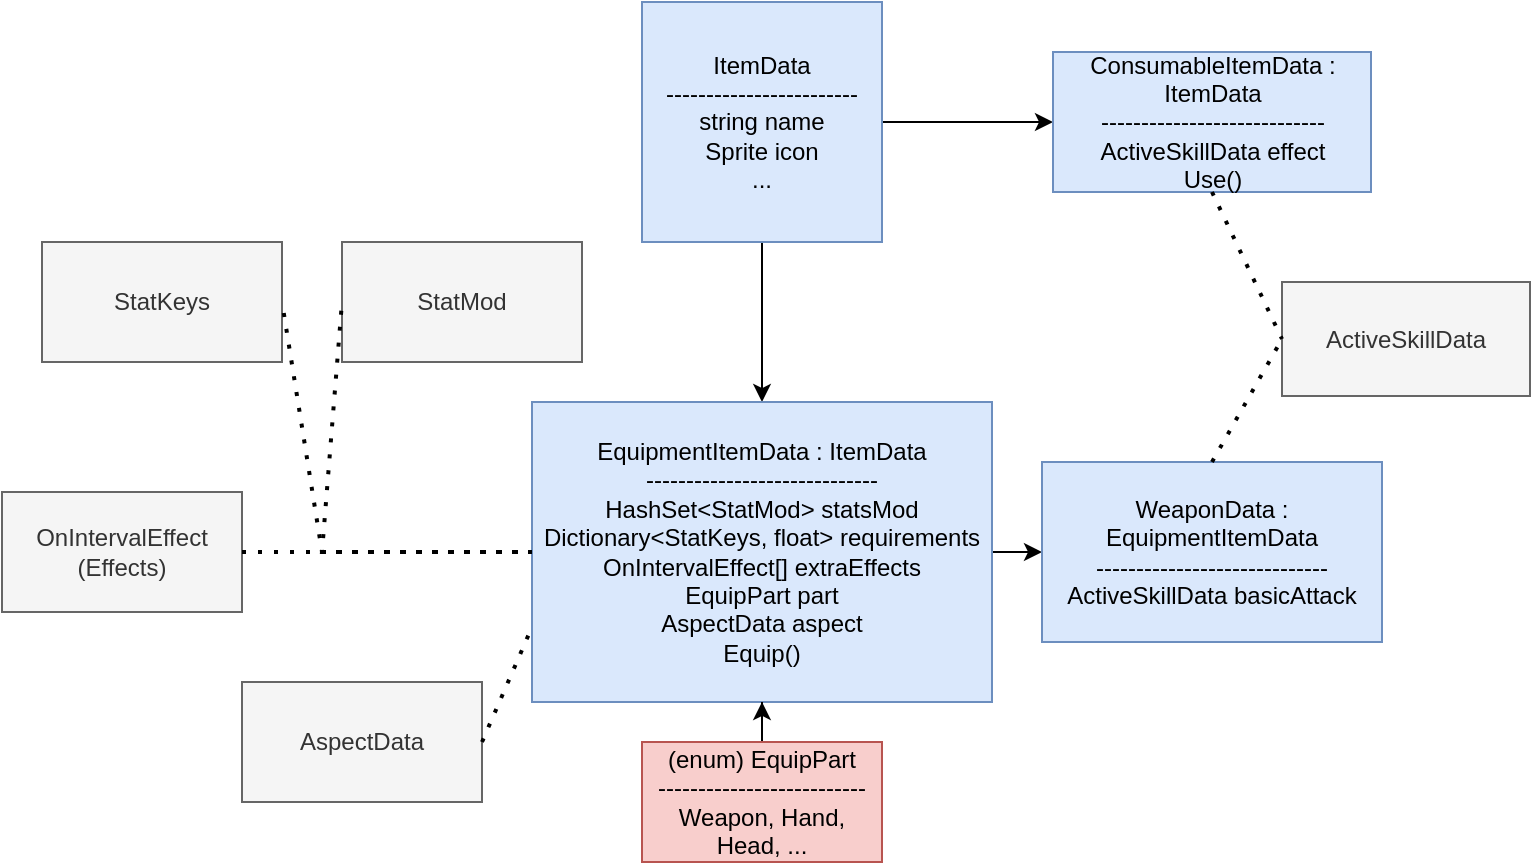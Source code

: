 <mxfile version="26.0.5" pages="8">
  <diagram name="Inventory.Items" id="zJ56cZsjlUKfXEC5Kj2j">
    <mxGraphModel dx="1426" dy="747" grid="1" gridSize="10" guides="1" tooltips="1" connect="1" arrows="1" fold="1" page="1" pageScale="1" pageWidth="827" pageHeight="1169" math="0" shadow="0">
      <root>
        <mxCell id="0" />
        <mxCell id="1" parent="0" />
        <mxCell id="q5YqK84tuoeqvmgV2co4-4" style="edgeStyle=orthogonalEdgeStyle;rounded=0;orthogonalLoop=1;jettySize=auto;html=1;entryX=0.5;entryY=0;entryDx=0;entryDy=0;" parent="1" source="B-cx07S0kDvq5DFkw6KN-1" target="kQtvoWM7zfefFjXOnArL-1" edge="1">
          <mxGeometry relative="1" as="geometry" />
        </mxCell>
        <mxCell id="q5YqK84tuoeqvmgV2co4-8" style="edgeStyle=orthogonalEdgeStyle;rounded=0;orthogonalLoop=1;jettySize=auto;html=1;entryX=0;entryY=0.5;entryDx=0;entryDy=0;" parent="1" source="B-cx07S0kDvq5DFkw6KN-1" target="q5YqK84tuoeqvmgV2co4-5" edge="1">
          <mxGeometry relative="1" as="geometry" />
        </mxCell>
        <mxCell id="B-cx07S0kDvq5DFkw6KN-1" value="ItemData&lt;div&gt;------------------------&lt;/div&gt;&lt;div&gt;string name&lt;/div&gt;&lt;div&gt;Sprite icon&lt;/div&gt;&lt;div&gt;...&lt;/div&gt;" style="whiteSpace=wrap;html=1;aspect=fixed;fillColor=#dae8fc;strokeColor=#6c8ebf;" parent="1" vertex="1">
          <mxGeometry x="360" y="150" width="120" height="120" as="geometry" />
        </mxCell>
        <mxCell id="B-cx07S0kDvq5DFkw6KN-7" value="ActiveSkillData" style="rounded=0;whiteSpace=wrap;html=1;fillColor=#f5f5f5;strokeColor=#666666;fontColor=#333333;" parent="1" vertex="1">
          <mxGeometry x="680" y="290" width="124" height="57" as="geometry" />
        </mxCell>
        <mxCell id="yd0dgCso6gJ8eS-wFUj3-34" style="edgeStyle=orthogonalEdgeStyle;rounded=0;orthogonalLoop=1;jettySize=auto;html=1;exitX=0.5;exitY=1;exitDx=0;exitDy=0;" parent="1" source="B-cx07S0kDvq5DFkw6KN-1" target="B-cx07S0kDvq5DFkw6KN-1" edge="1">
          <mxGeometry relative="1" as="geometry" />
        </mxCell>
        <mxCell id="q5YqK84tuoeqvmgV2co4-3" style="edgeStyle=orthogonalEdgeStyle;rounded=0;orthogonalLoop=1;jettySize=auto;html=1;entryX=0;entryY=0.5;entryDx=0;entryDy=0;" parent="1" source="kQtvoWM7zfefFjXOnArL-1" target="kQtvoWM7zfefFjXOnArL-2" edge="1">
          <mxGeometry relative="1" as="geometry" />
        </mxCell>
        <mxCell id="kQtvoWM7zfefFjXOnArL-1" value="EquipmentItemData : ItemData&lt;div&gt;-----------------------------&lt;/div&gt;&lt;div&gt;HashSet&amp;lt;StatMod&amp;gt; statsMod&lt;/div&gt;&lt;div&gt;Dictionary&amp;lt;StatKeys, float&amp;gt; requirements&lt;/div&gt;&lt;div&gt;OnIntervalEffect[] extraEffects&lt;/div&gt;&lt;div&gt;EquipPart part&lt;/div&gt;&lt;div&gt;AspectData aspect&lt;/div&gt;&lt;div&gt;Equip()&lt;/div&gt;" style="rounded=0;whiteSpace=wrap;html=1;fillColor=#dae8fc;strokeColor=#6c8ebf;" parent="1" vertex="1">
          <mxGeometry x="305" y="350" width="230" height="150" as="geometry" />
        </mxCell>
        <mxCell id="kQtvoWM7zfefFjXOnArL-2" value="WeaponData : EquipmentItemData&lt;div&gt;-----------------------------&lt;/div&gt;&lt;div&gt;ActiveSkillData basicAttack&lt;/div&gt;" style="rounded=0;whiteSpace=wrap;html=1;fillColor=#dae8fc;strokeColor=#6c8ebf;" parent="1" vertex="1">
          <mxGeometry x="560" y="380" width="170" height="90" as="geometry" />
        </mxCell>
        <mxCell id="q5YqK84tuoeqvmgV2co4-2" style="edgeStyle=orthogonalEdgeStyle;rounded=0;orthogonalLoop=1;jettySize=auto;html=1;entryX=0.5;entryY=1;entryDx=0;entryDy=0;" parent="1" source="q5YqK84tuoeqvmgV2co4-1" target="kQtvoWM7zfefFjXOnArL-1" edge="1">
          <mxGeometry relative="1" as="geometry" />
        </mxCell>
        <mxCell id="q5YqK84tuoeqvmgV2co4-1" value="(enum) EquipPart&lt;div&gt;--------------------------&lt;/div&gt;&lt;div&gt;Weapon, Hand, Head, ...&lt;/div&gt;" style="rounded=0;whiteSpace=wrap;html=1;fillColor=#f8cecc;strokeColor=#b85450;" parent="1" vertex="1">
          <mxGeometry x="360" y="520" width="120" height="60" as="geometry" />
        </mxCell>
        <mxCell id="q5YqK84tuoeqvmgV2co4-5" value="ConsumableItemData : ItemData&lt;div&gt;----------------------------&lt;/div&gt;&lt;div&gt;ActiveSkillData effect&lt;/div&gt;&lt;div&gt;Use()&lt;/div&gt;" style="rounded=0;whiteSpace=wrap;html=1;fillColor=#dae8fc;strokeColor=#6c8ebf;" parent="1" vertex="1">
          <mxGeometry x="565.5" y="175" width="159" height="70" as="geometry" />
        </mxCell>
        <mxCell id="gaqAfbRVIiFNulyaw0dq-1" value="AspectData" style="rounded=0;whiteSpace=wrap;html=1;fillColor=#f5f5f5;fontColor=#333333;strokeColor=#666666;" parent="1" vertex="1">
          <mxGeometry x="160" y="490" width="120" height="60" as="geometry" />
        </mxCell>
        <mxCell id="ee60b4--FxmP-fiO7vXB-1" value="StatMod" style="rounded=0;whiteSpace=wrap;html=1;fillColor=#f5f5f5;fontColor=#333333;strokeColor=#666666;" parent="1" vertex="1">
          <mxGeometry x="210" y="270" width="120" height="60" as="geometry" />
        </mxCell>
        <mxCell id="Jr9_6J4gqKiit3SWZOUy-1" value="" style="endArrow=none;dashed=1;html=1;dashPattern=1 3;strokeWidth=2;rounded=0;entryX=0;entryY=0.5;entryDx=0;entryDy=0;exitX=0.5;exitY=1;exitDx=0;exitDy=0;" edge="1" parent="1" source="q5YqK84tuoeqvmgV2co4-5" target="B-cx07S0kDvq5DFkw6KN-7">
          <mxGeometry width="50" height="50" relative="1" as="geometry">
            <mxPoint x="390" y="410" as="sourcePoint" />
            <mxPoint x="440" y="360" as="targetPoint" />
          </mxGeometry>
        </mxCell>
        <mxCell id="Jr9_6J4gqKiit3SWZOUy-2" value="" style="endArrow=none;dashed=1;html=1;dashPattern=1 3;strokeWidth=2;rounded=0;entryX=0;entryY=0.5;entryDx=0;entryDy=0;exitX=0.5;exitY=0;exitDx=0;exitDy=0;" edge="1" parent="1" source="kQtvoWM7zfefFjXOnArL-2" target="B-cx07S0kDvq5DFkw6KN-7">
          <mxGeometry width="50" height="50" relative="1" as="geometry">
            <mxPoint x="390" y="410" as="sourcePoint" />
            <mxPoint x="440" y="360" as="targetPoint" />
          </mxGeometry>
        </mxCell>
        <mxCell id="Jr9_6J4gqKiit3SWZOUy-3" value="StatKeys" style="rounded=0;whiteSpace=wrap;html=1;fillColor=#f5f5f5;fontColor=#333333;strokeColor=#666666;" vertex="1" parent="1">
          <mxGeometry x="60" y="270" width="120" height="60" as="geometry" />
        </mxCell>
        <mxCell id="Jr9_6J4gqKiit3SWZOUy-4" value="" style="endArrow=none;dashed=1;html=1;dashPattern=1 3;strokeWidth=2;rounded=0;exitX=0;exitY=0.5;exitDx=0;exitDy=0;entryX=1;entryY=0.5;entryDx=0;entryDy=0;" edge="1" parent="1" source="kQtvoWM7zfefFjXOnArL-1" target="Jr9_6J4gqKiit3SWZOUy-3">
          <mxGeometry width="50" height="50" relative="1" as="geometry">
            <mxPoint x="390" y="410" as="sourcePoint" />
            <mxPoint x="180" y="420" as="targetPoint" />
            <Array as="points">
              <mxPoint x="200" y="425" />
            </Array>
          </mxGeometry>
        </mxCell>
        <mxCell id="Jr9_6J4gqKiit3SWZOUy-5" value="" style="endArrow=none;dashed=1;html=1;dashPattern=1 3;strokeWidth=2;rounded=0;exitX=0;exitY=0.5;exitDx=0;exitDy=0;entryX=0;entryY=0.5;entryDx=0;entryDy=0;" edge="1" parent="1" source="kQtvoWM7zfefFjXOnArL-1" target="ee60b4--FxmP-fiO7vXB-1">
          <mxGeometry width="50" height="50" relative="1" as="geometry">
            <mxPoint x="390" y="410" as="sourcePoint" />
            <mxPoint x="440" y="360" as="targetPoint" />
            <Array as="points">
              <mxPoint x="200" y="425" />
            </Array>
          </mxGeometry>
        </mxCell>
        <mxCell id="TnsNI_g7H3M-oQ8JJX6d-1" value="OnIntervalEffect (Effects)" style="rounded=0;whiteSpace=wrap;html=1;fillColor=#f5f5f5;fontColor=#333333;strokeColor=#666666;" vertex="1" parent="1">
          <mxGeometry x="40" y="395" width="120" height="60" as="geometry" />
        </mxCell>
        <mxCell id="TnsNI_g7H3M-oQ8JJX6d-3" value="" style="endArrow=none;dashed=1;html=1;dashPattern=1 3;strokeWidth=2;rounded=0;exitX=1;exitY=0.5;exitDx=0;exitDy=0;entryX=0;entryY=0.75;entryDx=0;entryDy=0;" edge="1" parent="1" source="gaqAfbRVIiFNulyaw0dq-1" target="kQtvoWM7zfefFjXOnArL-1">
          <mxGeometry width="50" height="50" relative="1" as="geometry">
            <mxPoint x="390" y="410" as="sourcePoint" />
            <mxPoint x="440" y="360" as="targetPoint" />
          </mxGeometry>
        </mxCell>
        <mxCell id="TnsNI_g7H3M-oQ8JJX6d-4" value="" style="endArrow=none;dashed=1;html=1;dashPattern=1 3;strokeWidth=2;rounded=0;exitX=1;exitY=0.5;exitDx=0;exitDy=0;entryX=0;entryY=0.5;entryDx=0;entryDy=0;" edge="1" parent="1" source="TnsNI_g7H3M-oQ8JJX6d-1" target="kQtvoWM7zfefFjXOnArL-1">
          <mxGeometry width="50" height="50" relative="1" as="geometry">
            <mxPoint x="390" y="410" as="sourcePoint" />
            <mxPoint x="440" y="360" as="targetPoint" />
          </mxGeometry>
        </mxCell>
      </root>
    </mxGraphModel>
  </diagram>
  <diagram id="TNk_10YnVx5hNWSurFg9" name="Skills">
    <mxGraphModel dx="1426" dy="747" grid="1" gridSize="10" guides="1" tooltips="1" connect="1" arrows="1" fold="1" page="1" pageScale="1" pageWidth="827" pageHeight="1169" math="0" shadow="0">
      <root>
        <mxCell id="0" />
        <mxCell id="1" parent="0" />
        <mxCell id="yx6KW6I-NMD2hmU6Xooc-2" style="edgeStyle=orthogonalEdgeStyle;rounded=0;orthogonalLoop=1;jettySize=auto;html=1;entryX=0.5;entryY=0;entryDx=0;entryDy=0;" parent="1" source="Wf8DVwAlP3yFji26G4Bx-3" target="yx6KW6I-NMD2hmU6Xooc-1" edge="1">
          <mxGeometry relative="1" as="geometry" />
        </mxCell>
        <mxCell id="Wf8DVwAlP3yFji26G4Bx-3" value="ActiveSkillData : SkillData&lt;div&gt;-----------------------&lt;/div&gt;&lt;div&gt;...&lt;/div&gt;&lt;div&gt;ResourceCost[] cost&lt;/div&gt;&lt;div&gt;TargetEffect effect&lt;/div&gt;" style="rounded=0;whiteSpace=wrap;html=1;fillColor=#dae8fc;strokeColor=#6c8ebf;flipV=1;flipH=1;" parent="1" vertex="1">
          <mxGeometry x="497" y="365" width="155" height="90" as="geometry" />
        </mxCell>
        <mxCell id="Wf8DVwAlP3yFji26G4Bx-4" style="edgeStyle=orthogonalEdgeStyle;rounded=0;orthogonalLoop=1;jettySize=auto;html=1;entryX=0;entryY=0.5;entryDx=0;entryDy=0;" parent="1" source="Wf8DVwAlP3yFji26G4Bx-5" target="Wf8DVwAlP3yFji26G4Bx-3" edge="1">
          <mxGeometry relative="1" as="geometry" />
        </mxCell>
        <mxCell id="Wf8DVwAlP3yFji26G4Bx-5" value="ResourceCost&lt;div&gt;-----------------------&lt;/div&gt;&lt;div&gt;StatKeys resource&lt;/div&gt;&lt;div&gt;float cost&lt;/div&gt;" style="rounded=0;whiteSpace=wrap;html=1;fillColor=#dae8fc;strokeColor=#6c8ebf;flipV=1;flipH=1;" parent="1" vertex="1">
          <mxGeometry x="317" y="365" width="150" height="90" as="geometry" />
        </mxCell>
        <mxCell id="Wf8DVwAlP3yFji26G4Bx-6" style="edgeStyle=orthogonalEdgeStyle;rounded=0;orthogonalLoop=1;jettySize=auto;html=1;entryX=0;entryY=0.5;entryDx=0;entryDy=0;" parent="1" source="Wf8DVwAlP3yFji26G4Bx-7" target="Wf8DVwAlP3yFji26G4Bx-5" edge="1">
          <mxGeometry relative="1" as="geometry" />
        </mxCell>
        <mxCell id="Wf8DVwAlP3yFji26G4Bx-7" value="(enum) StatKeys&lt;div&gt;------------------------&lt;/div&gt;&lt;div&gt;HP, MP, STA, Moral, ...&lt;/div&gt;" style="rounded=0;whiteSpace=wrap;html=1;fillColor=#f8cecc;strokeColor=#b85450;flipV=1;flipH=1;" parent="1" vertex="1">
          <mxGeometry x="167" y="380" width="120" height="60" as="geometry" />
        </mxCell>
        <mxCell id="yx6KW6I-NMD2hmU6Xooc-1" value="Skill&lt;div&gt;-----------&lt;/div&gt;&lt;div&gt;SkillData data&lt;/div&gt;&lt;div&gt;int level&lt;/div&gt;&lt;div&gt;float skillPoints&lt;/div&gt;" style="rounded=0;whiteSpace=wrap;html=1;fillColor=#dae8fc;strokeColor=#6c8ebf;flipV=1;flipH=1;" parent="1" vertex="1">
          <mxGeometry x="489.5" y="485" width="170" height="80" as="geometry" />
        </mxCell>
        <mxCell id="67TunWZzlDOhC5VC9JW6-2" style="edgeStyle=orthogonalEdgeStyle;rounded=0;orthogonalLoop=1;jettySize=auto;html=1;entryX=0.5;entryY=0;entryDx=0;entryDy=0;" edge="1" parent="1" source="67TunWZzlDOhC5VC9JW6-1" target="Wf8DVwAlP3yFji26G4Bx-3">
          <mxGeometry relative="1" as="geometry" />
        </mxCell>
        <mxCell id="67TunWZzlDOhC5VC9JW6-1" value="TargetEffect (Effects)" style="rounded=0;whiteSpace=wrap;html=1;fillColor=#f5f5f5;strokeColor=#666666;fontColor=#333333;" vertex="1" parent="1">
          <mxGeometry x="508.25" y="250" width="132.5" height="80" as="geometry" />
        </mxCell>
      </root>
    </mxGraphModel>
  </diagram>
  <diagram id="sbXAOsWWgoKpKwuG4oxe" name="Ailments">
    <mxGraphModel dx="1426" dy="747" grid="1" gridSize="10" guides="1" tooltips="1" connect="1" arrows="1" fold="1" page="1" pageScale="1" pageWidth="827" pageHeight="1169" math="0" shadow="0">
      <root>
        <mxCell id="0" />
        <mxCell id="1" parent="0" />
        <mxCell id="8odzQ_PygJ5vs22h7d5n-1" style="edgeStyle=orthogonalEdgeStyle;rounded=0;orthogonalLoop=1;jettySize=auto;html=1;entryX=1;entryY=0.5;entryDx=0;entryDy=0;" parent="1" source="8odzQ_PygJ5vs22h7d5n-3" target="8odzQ_PygJ5vs22h7d5n-7" edge="1">
          <mxGeometry relative="1" as="geometry" />
        </mxCell>
        <mxCell id="8odzQ_PygJ5vs22h7d5n-2" style="edgeStyle=orthogonalEdgeStyle;rounded=0;orthogonalLoop=1;jettySize=auto;html=1;exitX=1;exitY=0.5;exitDx=0;exitDy=0;entryX=0;entryY=0.5;entryDx=0;entryDy=0;" parent="1" source="8odzQ_PygJ5vs22h7d5n-3" target="8odzQ_PygJ5vs22h7d5n-8" edge="1">
          <mxGeometry relative="1" as="geometry" />
        </mxCell>
        <mxCell id="8odzQ_PygJ5vs22h7d5n-3" value="AilmentData&lt;div&gt;------------------&lt;/div&gt;&lt;div&gt;Interval duration&lt;/div&gt;&lt;div&gt;Interval applyInterval&lt;/div&gt;&lt;div&gt;AilmentData[] secondaryAilments&lt;/div&gt;&lt;div&gt;Apply()&lt;/div&gt;" style="rounded=0;whiteSpace=wrap;html=1;fillColor=#fff2cc;strokeColor=#d6b656;" parent="1" vertex="1">
          <mxGeometry x="351.5" y="470" width="198.5" height="140" as="geometry" />
        </mxCell>
        <mxCell id="8odzQ_PygJ5vs22h7d5n-6" value="Interval (Core.Gameplay)" style="rounded=0;whiteSpace=wrap;html=1;fillColor=#f5f5f5;strokeColor=#666666;fontColor=#333333;" parent="1" vertex="1">
          <mxGeometry x="390.75" y="310" width="120" height="70" as="geometry" />
        </mxCell>
        <mxCell id="8odzQ_PygJ5vs22h7d5n-7" value="DamageAilmentData : AilmentData&lt;div&gt;---------------------------------&lt;/div&gt;&lt;div&gt;DamageComposition damage&lt;/div&gt;" style="rounded=0;whiteSpace=wrap;html=1;fillColor=#dae8fc;strokeColor=#6c8ebf;" parent="1" vertex="1">
          <mxGeometry x="120" y="470" width="180" height="140" as="geometry" />
        </mxCell>
        <mxCell id="8odzQ_PygJ5vs22h7d5n-8" value="AilmentModData : AilmentData&lt;div&gt;----------------------------&lt;/div&gt;&lt;div&gt;StatKey stat&lt;/div&gt;&lt;div&gt;int fixedMod&lt;/div&gt;&lt;div&gt;float percentMod&lt;/div&gt;" style="rounded=0;whiteSpace=wrap;html=1;fillColor=#dae8fc;strokeColor=#6c8ebf;" parent="1" vertex="1">
          <mxGeometry x="600" y="475" width="186" height="130" as="geometry" />
        </mxCell>
        <mxCell id="4LGl0bNggozkCDFANTX0-2" value="DamageComposition&lt;div&gt;-----------------------------&lt;/div&gt;&lt;div&gt;Damage[] damages&lt;/div&gt;" style="rounded=0;whiteSpace=wrap;html=1;fillColor=#f5f5f5;strokeColor=#666666;fontColor=#333333;" parent="1" vertex="1">
          <mxGeometry x="50" y="290" width="170" height="90" as="geometry" />
        </mxCell>
        <mxCell id="4LGl0bNggozkCDFANTX0-8" value="" style="endArrow=none;dashed=1;html=1;dashPattern=1 3;strokeWidth=2;rounded=0;entryX=0.5;entryY=0;entryDx=0;entryDy=0;exitX=0.5;exitY=1;exitDx=0;exitDy=0;" parent="1" source="4LGl0bNggozkCDFANTX0-2" target="8odzQ_PygJ5vs22h7d5n-7" edge="1">
          <mxGeometry width="50" height="50" relative="1" as="geometry">
            <mxPoint x="150" y="440" as="sourcePoint" />
            <mxPoint x="200" y="390" as="targetPoint" />
          </mxGeometry>
        </mxCell>
        <mxCell id="dOSRTDmCok6a09iOD7Cz-1" value="" style="endArrow=none;dashed=1;html=1;dashPattern=1 3;strokeWidth=2;rounded=0;entryX=0.5;entryY=1;entryDx=0;entryDy=0;exitX=0.5;exitY=0;exitDx=0;exitDy=0;" edge="1" parent="1" source="8odzQ_PygJ5vs22h7d5n-3" target="8odzQ_PygJ5vs22h7d5n-6">
          <mxGeometry width="50" height="50" relative="1" as="geometry">
            <mxPoint x="390" y="410" as="sourcePoint" />
            <mxPoint x="440" y="360" as="targetPoint" />
          </mxGeometry>
        </mxCell>
      </root>
    </mxGraphModel>
  </diagram>
  <diagram id="ROD-o9Huc6OZ8EB4DyAJ" name="Damage">
    <mxGraphModel dx="1426" dy="747" grid="1" gridSize="10" guides="1" tooltips="1" connect="1" arrows="1" fold="1" page="1" pageScale="1" pageWidth="827" pageHeight="1169" math="0" shadow="0">
      <root>
        <mxCell id="0" />
        <mxCell id="1" parent="0" />
        <mxCell id="KxxV36mmDW4QpxsYZrvP-1" style="edgeStyle=orthogonalEdgeStyle;rounded=0;orthogonalLoop=1;jettySize=auto;html=1;entryX=0.5;entryY=0;entryDx=0;entryDy=0;" edge="1" parent="1" source="KxxV36mmDW4QpxsYZrvP-2" target="KxxV36mmDW4QpxsYZrvP-4">
          <mxGeometry relative="1" as="geometry" />
        </mxCell>
        <mxCell id="KxxV36mmDW4QpxsYZrvP-2" value="(enum) Afinity&lt;div&gt;----------------------&lt;/div&gt;&lt;div&gt;Slash, Piercing, Fire, Ice, ..&lt;/div&gt;" style="rounded=0;whiteSpace=wrap;html=1;fillColor=#f8cecc;strokeColor=#b85450;" vertex="1" parent="1">
          <mxGeometry x="219" y="250" width="170" height="70" as="geometry" />
        </mxCell>
        <mxCell id="KxxV36mmDW4QpxsYZrvP-3" style="edgeStyle=orthogonalEdgeStyle;rounded=0;orthogonalLoop=1;jettySize=auto;html=1;entryX=0;entryY=0.5;entryDx=0;entryDy=0;" edge="1" parent="1" source="KxxV36mmDW4QpxsYZrvP-4" target="KxxV36mmDW4QpxsYZrvP-5">
          <mxGeometry relative="1" as="geometry" />
        </mxCell>
        <mxCell id="KxxV36mmDW4QpxsYZrvP-4" value="Damage&lt;div&gt;-------------&lt;/div&gt;&lt;div&gt;string formula&lt;/div&gt;&lt;div&gt;Afinity afinity&lt;/div&gt;" style="rounded=0;whiteSpace=wrap;html=1;fillColor=#dae8fc;strokeColor=#6c8ebf;" vertex="1" parent="1">
          <mxGeometry x="239" y="370" width="130" height="70" as="geometry" />
        </mxCell>
        <mxCell id="KxxV36mmDW4QpxsYZrvP-5" value="DamageComposition&lt;div&gt;-----------------------------&lt;/div&gt;&lt;div&gt;Damage[] damages&lt;/div&gt;" style="rounded=0;whiteSpace=wrap;html=1;fillColor=#dae8fc;strokeColor=#6c8ebf;" vertex="1" parent="1">
          <mxGeometry x="439" y="360" width="170" height="90" as="geometry" />
        </mxCell>
      </root>
    </mxGraphModel>
  </diagram>
  <diagram id="12AnwMtG2m8FqCaM7yet" name="Effects">
    <mxGraphModel dx="1426" dy="747" grid="1" gridSize="10" guides="1" tooltips="1" connect="1" arrows="1" fold="1" page="1" pageScale="1" pageWidth="827" pageHeight="1169" math="0" shadow="0">
      <root>
        <mxCell id="0" />
        <mxCell id="1" parent="0" />
        <mxCell id="rDPBy3XVUFixScH6g5rT-3" value="" style="edgeStyle=orthogonalEdgeStyle;rounded=0;orthogonalLoop=1;jettySize=auto;html=1;" edge="1" parent="1" source="j0LwYLR-pkxfriPqersN-1" target="rDPBy3XVUFixScH6g5rT-1">
          <mxGeometry relative="1" as="geometry" />
        </mxCell>
        <mxCell id="j0LwYLR-pkxfriPqersN-1" value="Effect&lt;div&gt;--------------------&lt;/div&gt;&lt;div&gt;DamageComposition damages&lt;/div&gt;&lt;div&gt;AilmentEffect[] ailments&lt;/div&gt;" style="rounded=0;whiteSpace=wrap;html=1;fillColor=#dae8fc;strokeColor=#6c8ebf;" parent="1" vertex="1">
          <mxGeometry x="370" y="440" width="190" height="100" as="geometry" />
        </mxCell>
        <mxCell id="j0LwYLR-pkxfriPqersN-2" style="edgeStyle=orthogonalEdgeStyle;rounded=0;orthogonalLoop=1;jettySize=auto;html=1;entryX=0.5;entryY=0;entryDx=0;entryDy=0;" parent="1" source="j0LwYLR-pkxfriPqersN-3" target="j0LwYLR-pkxfriPqersN-1" edge="1">
          <mxGeometry relative="1" as="geometry" />
        </mxCell>
        <mxCell id="j0LwYLR-pkxfriPqersN-3" value="AilmentEffect&lt;div&gt;------------------------&lt;/div&gt;&lt;div&gt;AilmentData ailment&lt;/div&gt;&lt;div&gt;Target target&lt;/div&gt;&lt;div&gt;float probApply&lt;/div&gt;" style="rounded=0;whiteSpace=wrap;html=1;fillColor=#dae8fc;strokeColor=#6c8ebf;" parent="1" vertex="1">
          <mxGeometry x="406.25" y="300" width="120" height="80" as="geometry" />
        </mxCell>
        <mxCell id="j0LwYLR-pkxfriPqersN-4" value="AilmentData" style="rounded=0;whiteSpace=wrap;html=1;fillColor=#f5f5f5;strokeColor=#666666;fontColor=#333333;" parent="1" vertex="1">
          <mxGeometry x="387.5" y="140" width="157.5" height="120" as="geometry" />
        </mxCell>
        <mxCell id="j0LwYLR-pkxfriPqersN-5" value="DamageComposition" style="rounded=0;whiteSpace=wrap;html=1;fillColor=#f5f5f5;strokeColor=#666666;fontColor=#333333;" parent="1" vertex="1">
          <mxGeometry x="30" y="390" width="170" height="90" as="geometry" />
        </mxCell>
        <mxCell id="j0LwYLR-pkxfriPqersN-6" value="" style="endArrow=none;dashed=1;html=1;dashPattern=1 3;strokeWidth=2;rounded=0;exitX=1;exitY=0.5;exitDx=0;exitDy=0;entryX=0;entryY=0.5;entryDx=0;entryDy=0;" parent="1" source="j0LwYLR-pkxfriPqersN-5" target="j0LwYLR-pkxfriPqersN-1" edge="1">
          <mxGeometry width="50" height="50" relative="1" as="geometry">
            <mxPoint x="810" y="430" as="sourcePoint" />
            <mxPoint x="860" y="380" as="targetPoint" />
          </mxGeometry>
        </mxCell>
        <mxCell id="j0LwYLR-pkxfriPqersN-7" value="" style="endArrow=none;dashed=1;html=1;dashPattern=1 3;strokeWidth=2;rounded=0;entryX=0.5;entryY=1;entryDx=0;entryDy=0;exitX=0.5;exitY=0;exitDx=0;exitDy=0;" parent="1" source="j0LwYLR-pkxfriPqersN-3" target="j0LwYLR-pkxfriPqersN-4" edge="1">
          <mxGeometry width="50" height="50" relative="1" as="geometry">
            <mxPoint x="810" y="430" as="sourcePoint" />
            <mxPoint x="860" y="380" as="targetPoint" />
          </mxGeometry>
        </mxCell>
        <mxCell id="StZuQNiTLgOWqNOT_ZQk-1" value="Target (Core.Gameplay)" style="rounded=0;whiteSpace=wrap;html=1;fillColor=#f5f5f5;strokeColor=#666666;fontColor=#333333;" parent="1" vertex="1">
          <mxGeometry x="630" y="305" width="125" height="70" as="geometry" />
        </mxCell>
        <mxCell id="StZuQNiTLgOWqNOT_ZQk-3" value="" style="endArrow=none;dashed=1;html=1;dashPattern=1 3;strokeWidth=2;rounded=0;entryX=0;entryY=0.5;entryDx=0;entryDy=0;exitX=1;exitY=0.5;exitDx=0;exitDy=0;" parent="1" source="j0LwYLR-pkxfriPqersN-3" target="StZuQNiTLgOWqNOT_ZQk-1" edge="1">
          <mxGeometry width="50" height="50" relative="1" as="geometry">
            <mxPoint x="390" y="410" as="sourcePoint" />
            <mxPoint x="440" y="360" as="targetPoint" />
          </mxGeometry>
        </mxCell>
        <mxCell id="0RLVcQWhQl0fL1rUcWl--2" value="" style="edgeStyle=orthogonalEdgeStyle;rounded=0;orthogonalLoop=1;jettySize=auto;html=1;" edge="1" parent="1" source="rDPBy3XVUFixScH6g5rT-1" target="0RLVcQWhQl0fL1rUcWl--1">
          <mxGeometry relative="1" as="geometry" />
        </mxCell>
        <mxCell id="rDPBy3XVUFixScH6g5rT-1" value="TargetEffect&lt;div&gt;-------------------&lt;/div&gt;&lt;div&gt;Effect effect&lt;/div&gt;&lt;div&gt;Target target&lt;/div&gt;" style="rounded=0;whiteSpace=wrap;html=1;fillColor=#dae8fc;strokeColor=#6c8ebf;" vertex="1" parent="1">
          <mxGeometry x="398.75" y="585" width="132.5" height="80" as="geometry" />
        </mxCell>
        <mxCell id="vRJRj4ct0Cpm79B7fq_P-1" value="Target (Core.Gameplay)" style="rounded=0;whiteSpace=wrap;html=1;flipV=1;flipH=1;fillColor=#f5f5f5;fontColor=#333333;strokeColor=#666666;" vertex="1" parent="1">
          <mxGeometry x="580" y="590" width="125" height="70" as="geometry" />
        </mxCell>
        <mxCell id="vRJRj4ct0Cpm79B7fq_P-2" value="" style="endArrow=none;dashed=1;html=1;dashPattern=1 3;strokeWidth=2;rounded=0;entryX=0;entryY=0.5;entryDx=0;entryDy=0;exitX=1;exitY=0.5;exitDx=0;exitDy=0;" edge="1" parent="1" source="rDPBy3XVUFixScH6g5rT-1" target="vRJRj4ct0Cpm79B7fq_P-1">
          <mxGeometry width="50" height="50" relative="1" as="geometry">
            <mxPoint x="390" y="410" as="sourcePoint" />
            <mxPoint x="440" y="360" as="targetPoint" />
          </mxGeometry>
        </mxCell>
        <mxCell id="0RLVcQWhQl0fL1rUcWl--1" value="&lt;div&gt;OnIntervalEffect&lt;/div&gt;---------------&lt;div&gt;TargetEffect effect&lt;/div&gt;&lt;div&gt;Interval interval&lt;/div&gt;" style="rounded=0;whiteSpace=wrap;html=1;fillColor=#dae8fc;strokeColor=#6c8ebf;" vertex="1" parent="1">
          <mxGeometry x="406.25" y="700" width="120" height="60" as="geometry" />
        </mxCell>
        <mxCell id="0RLVcQWhQl0fL1rUcWl--3" value="Interval (Core.Gameplay)" style="rounded=0;whiteSpace=wrap;html=1;fillColor=#f5f5f5;fontColor=#333333;strokeColor=#666666;" vertex="1" parent="1">
          <mxGeometry x="200" y="700" width="120" height="60" as="geometry" />
        </mxCell>
        <mxCell id="56rO9hSOgiuKThJEY5fn-1" value="" style="endArrow=none;dashed=1;html=1;dashPattern=1 3;strokeWidth=2;rounded=0;exitX=1;exitY=0.5;exitDx=0;exitDy=0;entryX=0;entryY=0.5;entryDx=0;entryDy=0;" edge="1" parent="1" source="0RLVcQWhQl0fL1rUcWl--3" target="0RLVcQWhQl0fL1rUcWl--1">
          <mxGeometry width="50" height="50" relative="1" as="geometry">
            <mxPoint x="390" y="510" as="sourcePoint" />
            <mxPoint x="440" y="460" as="targetPoint" />
          </mxGeometry>
        </mxCell>
      </root>
    </mxGraphModel>
  </diagram>
  <diagram id="z9flZPNSAiyLvm5LGovu" name="Aspect">
    <mxGraphModel dx="1426" dy="747" grid="1" gridSize="10" guides="1" tooltips="1" connect="1" arrows="1" fold="1" page="1" pageScale="1" pageWidth="827" pageHeight="1169" math="0" shadow="0">
      <root>
        <mxCell id="0" />
        <mxCell id="1" parent="0" />
        <mxCell id="y4sMdZCfj4IZgOAkMDaV-1" value="AspectData&lt;div&gt;------------------&lt;/div&gt;&lt;div&gt;Mesh mesh&lt;/div&gt;&lt;div&gt;Material[] materials&lt;/div&gt;" style="rounded=0;whiteSpace=wrap;html=1;fillColor=#dae8fc;strokeColor=#6c8ebf;" vertex="1" parent="1">
          <mxGeometry x="380" y="270" width="130" height="70" as="geometry" />
        </mxCell>
      </root>
    </mxGraphModel>
  </diagram>
  <diagram id="0yna7ZY00kxJdFPPVNox" name="Stats">
    <mxGraphModel dx="1426" dy="747" grid="1" gridSize="10" guides="1" tooltips="1" connect="1" arrows="1" fold="1" page="1" pageScale="1" pageWidth="827" pageHeight="1169" math="0" shadow="0">
      <root>
        <mxCell id="0" />
        <mxCell id="1" parent="0" />
        <mxCell id="z0OwMS3EfieOte71N1jn-1" value="StatMod&lt;div&gt;------------------&lt;/div&gt;&lt;div&gt;StatKeys stat&lt;/div&gt;&lt;div&gt;string formula&lt;/div&gt;" style="rounded=0;whiteSpace=wrap;html=1;fillColor=#dae8fc;strokeColor=#6c8ebf;" vertex="1" parent="1">
          <mxGeometry x="350" y="360" width="120" height="60" as="geometry" />
        </mxCell>
        <mxCell id="z0OwMS3EfieOte71N1jn-3" style="edgeStyle=orthogonalEdgeStyle;rounded=0;orthogonalLoop=1;jettySize=auto;html=1;entryX=0.5;entryY=0;entryDx=0;entryDy=0;" edge="1" parent="1" source="z0OwMS3EfieOte71N1jn-2" target="z0OwMS3EfieOte71N1jn-1">
          <mxGeometry relative="1" as="geometry" />
        </mxCell>
        <mxCell id="z0OwMS3EfieOte71N1jn-2" value="(enum) StatKeys&lt;div&gt;------------------&lt;/div&gt;&lt;div&gt;HP, MP, Strength, Attack, ...&lt;/div&gt;" style="rounded=0;whiteSpace=wrap;html=1;fillColor=#f8cecc;strokeColor=#b85450;" vertex="1" parent="1">
          <mxGeometry x="350" y="270" width="120" height="60" as="geometry" />
        </mxCell>
      </root>
    </mxGraphModel>
  </diagram>
  <diagram id="gpL8-7qsNrd7KQuLQ3uX" name="Core.Gameplay">
    <mxGraphModel dx="1426" dy="747" grid="1" gridSize="10" guides="1" tooltips="1" connect="1" arrows="1" fold="1" page="1" pageScale="1" pageWidth="827" pageHeight="1169" math="0" shadow="0">
      <root>
        <mxCell id="0" />
        <mxCell id="1" parent="0" />
        <mxCell id="tdomcvHUlbyWa3FnNiv2-1" value="(enum) Target&lt;div&gt;-----------------------&lt;/div&gt;&lt;div&gt;User, Ally, Enemy, Allies, Enemies&lt;/div&gt;" style="rounded=0;whiteSpace=wrap;html=1;fillColor=#f8cecc;strokeColor=#b85450;flipV=1;flipH=1;" vertex="1" parent="1">
          <mxGeometry x="520" y="110" width="125" height="70" as="geometry" />
        </mxCell>
        <mxCell id="ahR7iiM78jtVq1wVY-61-1" style="edgeStyle=orthogonalEdgeStyle;rounded=0;orthogonalLoop=1;jettySize=auto;html=1;entryX=0.5;entryY=0;entryDx=0;entryDy=0;" edge="1" parent="1" source="ahR7iiM78jtVq1wVY-61-2" target="ahR7iiM78jtVq1wVY-61-4">
          <mxGeometry relative="1" as="geometry" />
        </mxCell>
        <mxCell id="ahR7iiM78jtVq1wVY-61-2" value="(enum) IntervalType&lt;div&gt;---------------------------&lt;/div&gt;&lt;div&gt;OnAdded, OnTick, OnHit, OnBeHitted, ...&lt;/div&gt;" style="rounded=0;whiteSpace=wrap;html=1;fillColor=#f8cecc;strokeColor=#b85450;" vertex="1" parent="1">
          <mxGeometry x="230" y="90" width="160" height="110" as="geometry" />
        </mxCell>
        <mxCell id="ahR7iiM78jtVq1wVY-61-4" value="Interval&lt;div&gt;------------------------&lt;/div&gt;&lt;div&gt;IntervalType type&lt;/div&gt;&lt;div&gt;int stackNumber&lt;/div&gt;" style="rounded=0;whiteSpace=wrap;html=1;fillColor=#dae8fc;strokeColor=#6c8ebf;" vertex="1" parent="1">
          <mxGeometry x="250" y="220" width="120" height="70" as="geometry" />
        </mxCell>
      </root>
    </mxGraphModel>
  </diagram>
</mxfile>
